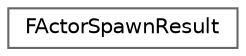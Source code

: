 digraph "类继承关系图"
{
 // INTERACTIVE_SVG=YES
 // LATEX_PDF_SIZE
  bgcolor="transparent";
  edge [fontname=Helvetica,fontsize=10,labelfontname=Helvetica,labelfontsize=10];
  node [fontname=Helvetica,fontsize=10,shape=box,height=0.2,width=0.4];
  rankdir="LR";
  Node0 [id="Node000000",label="FActorSpawnResult",height=0.2,width=0.4,color="grey40", fillcolor="white", style="filled",URL="$d9/df2/structFActorSpawnResult.html",tooltip="Result of an actor spawn function."];
}
